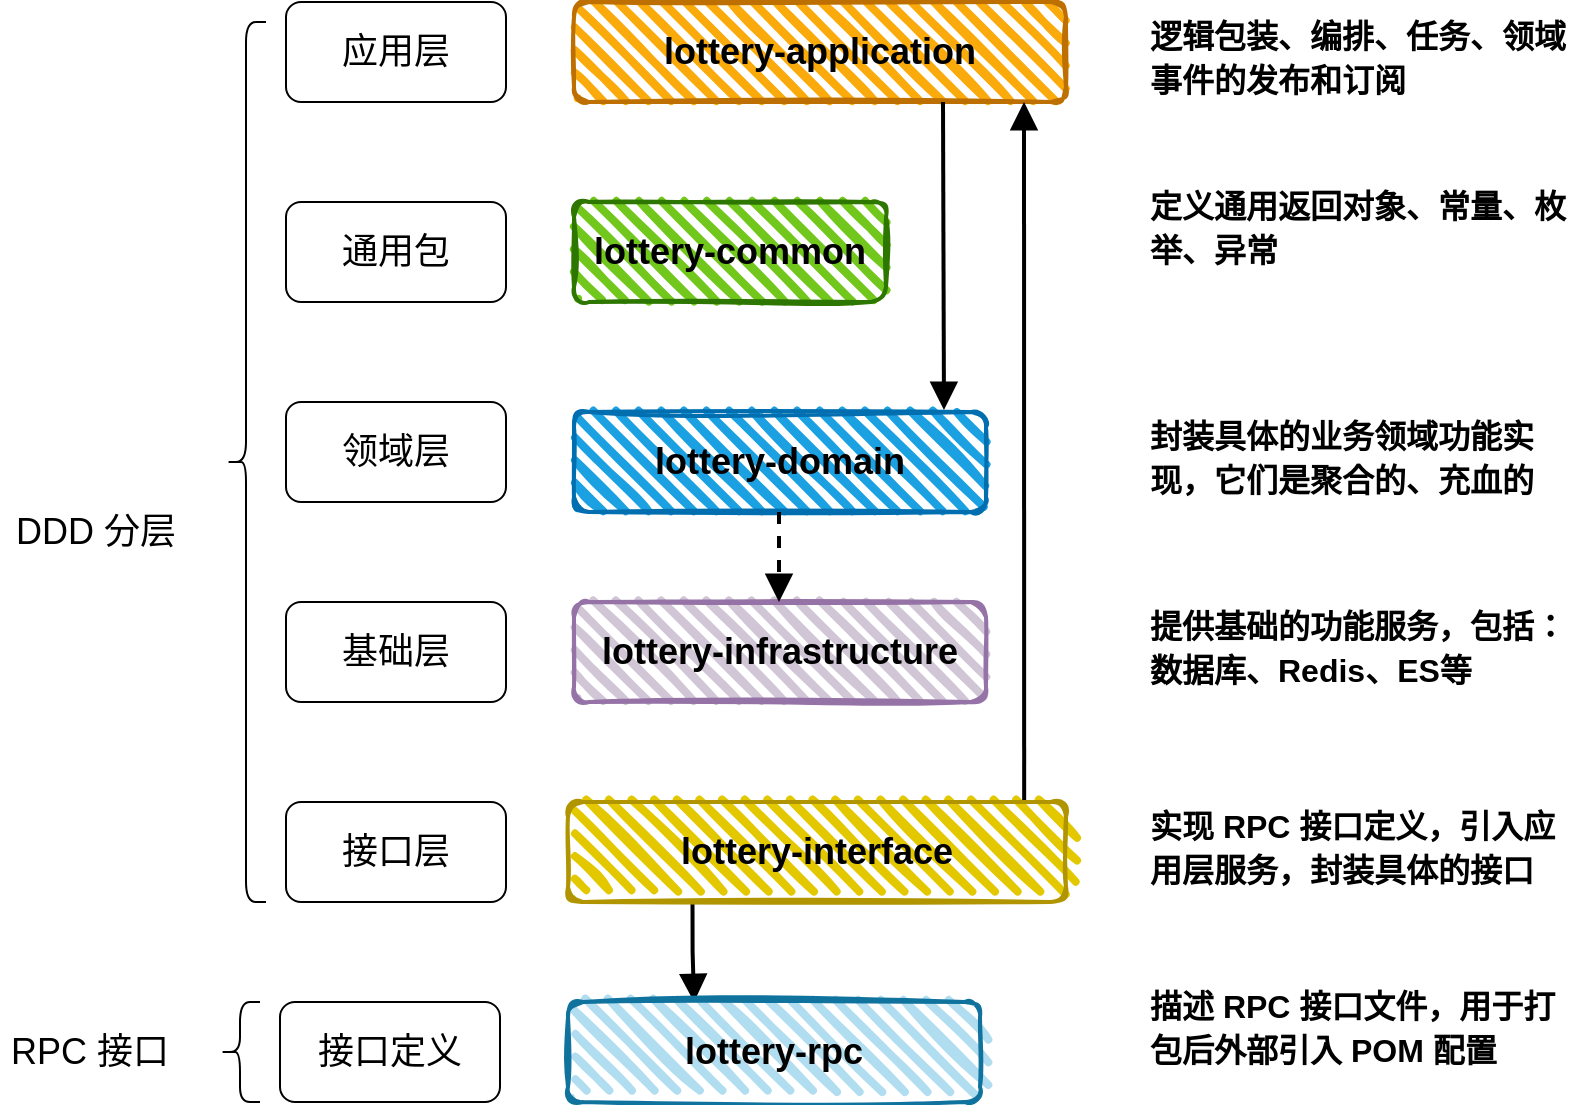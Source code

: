 <mxfile version="17.2.4" type="device"><diagram id="zKc9_6t1FoB8_tDo3gkk" name="第 1 页"><mxGraphModel dx="1422" dy="865" grid="1" gridSize="10" guides="1" tooltips="1" connect="1" arrows="1" fold="1" page="1" pageScale="1" pageWidth="827" pageHeight="1169" math="0" shadow="0"><root><mxCell id="0"/><mxCell id="1" parent="0"/><mxCell id="60EE4mJtpqNThy2ST993-1" value="&lt;font style=&quot;font-size: 18px&quot;&gt;应用层&lt;/font&gt;" style="rounded=1;whiteSpace=wrap;html=1;" vertex="1" parent="1"><mxGeometry x="170" y="120" width="110" height="50" as="geometry"/></mxCell><mxCell id="60EE4mJtpqNThy2ST993-2" value="&lt;span style=&quot;font-size: 18px&quot;&gt;通用包&lt;/span&gt;" style="rounded=1;whiteSpace=wrap;html=1;" vertex="1" parent="1"><mxGeometry x="170" y="220" width="110" height="50" as="geometry"/></mxCell><mxCell id="60EE4mJtpqNThy2ST993-3" value="&lt;font style=&quot;font-size: 18px&quot;&gt;领域层&lt;/font&gt;" style="rounded=1;whiteSpace=wrap;html=1;" vertex="1" parent="1"><mxGeometry x="170" y="320" width="110" height="50" as="geometry"/></mxCell><mxCell id="60EE4mJtpqNThy2ST993-4" value="&lt;font style=&quot;font-size: 18px&quot;&gt;基础层&lt;/font&gt;" style="rounded=1;whiteSpace=wrap;html=1;" vertex="1" parent="1"><mxGeometry x="170" y="420" width="110" height="50" as="geometry"/></mxCell><mxCell id="60EE4mJtpqNThy2ST993-5" value="&lt;font style=&quot;font-size: 18px&quot;&gt;接口层&lt;/font&gt;" style="rounded=1;whiteSpace=wrap;html=1;align=center;" vertex="1" parent="1"><mxGeometry x="170" y="520" width="110" height="50" as="geometry"/></mxCell><mxCell id="60EE4mJtpqNThy2ST993-6" value="&lt;font style=&quot;font-size: 18px&quot;&gt;接口定义&lt;/font&gt;" style="rounded=1;whiteSpace=wrap;html=1;align=center;" vertex="1" parent="1"><mxGeometry x="167" y="620" width="110" height="50" as="geometry"/></mxCell><mxCell id="60EE4mJtpqNThy2ST993-7" value="" style="shape=curlyBracket;whiteSpace=wrap;html=1;rounded=1;fontSize=18;" vertex="1" parent="1"><mxGeometry x="140" y="130" width="20" height="440" as="geometry"/></mxCell><mxCell id="60EE4mJtpqNThy2ST993-8" value="DDD 分层" style="text;html=1;strokeColor=none;fillColor=none;align=center;verticalAlign=middle;whiteSpace=wrap;rounded=0;fontSize=18;" vertex="1" parent="1"><mxGeometry x="30" y="370" width="90" height="30" as="geometry"/></mxCell><mxCell id="60EE4mJtpqNThy2ST993-9" value="" style="shape=curlyBracket;whiteSpace=wrap;html=1;rounded=1;fontSize=18;" vertex="1" parent="1"><mxGeometry x="137" y="620" width="20" height="50" as="geometry"/></mxCell><mxCell id="60EE4mJtpqNThy2ST993-10" value="RPC 接口" style="text;html=1;strokeColor=none;fillColor=none;align=center;verticalAlign=middle;whiteSpace=wrap;rounded=0;fontSize=18;" vertex="1" parent="1"><mxGeometry x="27" y="630" width="90" height="30" as="geometry"/></mxCell><mxCell id="60EE4mJtpqNThy2ST993-11" value="lottery-application" style="rounded=1;whiteSpace=wrap;html=1;strokeWidth=2;fillWeight=4;hachureGap=8;hachureAngle=45;fillColor=#FAAA0A;sketch=1;fontSize=18;strokeColor=#BD7000;fontColor=#000000;shadow=0;perimeterSpacing=0;fillStyle=auto;gradientColor=none;fontStyle=1" vertex="1" parent="1"><mxGeometry x="314" y="120" width="246" height="50" as="geometry"/></mxCell><mxCell id="60EE4mJtpqNThy2ST993-13" value="lottery-common" style="rounded=1;whiteSpace=wrap;html=1;strokeWidth=2;fillWeight=4;hachureGap=8;hachureAngle=45;fillColor=#71C71B;sketch=1;fontSize=18;strokeColor=#2D7600;fontColor=#000000;shadow=0;perimeterSpacing=0;fillStyle=auto;fontStyle=1" vertex="1" parent="1"><mxGeometry x="314" y="220" width="156" height="50" as="geometry"/></mxCell><mxCell id="60EE4mJtpqNThy2ST993-14" value="lottery-domain" style="rounded=1;whiteSpace=wrap;html=1;strokeWidth=2;fillWeight=4;hachureGap=8;hachureAngle=45;fillColor=#1ba1e2;sketch=1;fontSize=18;strokeColor=#006EAF;fontColor=#000000;shadow=0;perimeterSpacing=0;fillStyle=auto;fontStyle=1" vertex="1" parent="1"><mxGeometry x="314" y="325" width="206" height="50" as="geometry"/></mxCell><mxCell id="60EE4mJtpqNThy2ST993-15" value="lottery-infrastructure" style="rounded=1;whiteSpace=wrap;html=1;strokeWidth=2;fillWeight=4;hachureGap=8;hachureAngle=45;fillColor=#D1C6D6;sketch=1;fontSize=18;strokeColor=#9673a6;shadow=0;perimeterSpacing=0;fillStyle=auto;fontStyle=1;" vertex="1" parent="1"><mxGeometry x="314" y="420" width="206" height="50" as="geometry"/></mxCell><mxCell id="60EE4mJtpqNThy2ST993-23" style="edgeStyle=orthogonalEdgeStyle;rounded=0;orthogonalLoop=1;jettySize=auto;html=1;entryX=0.306;entryY=0;entryDx=0;entryDy=0;entryPerimeter=0;fontSize=18;fontColor=#000000;endArrow=block;endFill=1;endSize=9;strokeWidth=2;exitX=0.25;exitY=1;exitDx=0;exitDy=0;" edge="1" parent="1" source="60EE4mJtpqNThy2ST993-16" target="60EE4mJtpqNThy2ST993-17"><mxGeometry relative="1" as="geometry"/></mxCell><mxCell id="60EE4mJtpqNThy2ST993-16" value="lottery-interface" style="rounded=1;whiteSpace=wrap;html=1;strokeWidth=2;fillWeight=4;hachureGap=8;hachureAngle=45;fillColor=#e3c800;sketch=1;fontSize=18;strokeColor=#B09500;shadow=0;perimeterSpacing=0;fillStyle=auto;fontStyle=1;fontColor=#000000;" vertex="1" parent="1"><mxGeometry x="311" y="520" width="249" height="50" as="geometry"/></mxCell><mxCell id="60EE4mJtpqNThy2ST993-17" value="lottery-rpc" style="rounded=1;whiteSpace=wrap;html=1;strokeWidth=2;fillWeight=4;hachureGap=8;hachureAngle=45;fillColor=#b1ddf0;sketch=1;fontSize=18;strokeColor=#10739e;shadow=0;perimeterSpacing=0;fillStyle=auto;fontStyle=1;" vertex="1" parent="1"><mxGeometry x="311" y="620" width="206" height="50" as="geometry"/></mxCell><mxCell id="60EE4mJtpqNThy2ST993-18" value="" style="endArrow=block;html=1;rounded=0;fontSize=18;fontColor=#000000;exitX=0.75;exitY=1;exitDx=0;exitDy=0;entryX=0.898;entryY=-0.02;entryDx=0;entryDy=0;entryPerimeter=0;endFill=1;endSize=9;strokeWidth=2;" edge="1" parent="1" source="60EE4mJtpqNThy2ST993-11" target="60EE4mJtpqNThy2ST993-14"><mxGeometry width="50" height="50" relative="1" as="geometry"><mxPoint x="560" y="270" as="sourcePoint"/><mxPoint x="610" y="220" as="targetPoint"/></mxGeometry></mxCell><mxCell id="60EE4mJtpqNThy2ST993-19" value="" style="endArrow=block;html=1;rounded=0;fontSize=18;fontColor=#000000;exitX=0.916;exitY=-0.02;exitDx=0;exitDy=0;endFill=1;endSize=9;exitPerimeter=0;strokeWidth=2;" edge="1" parent="1" source="60EE4mJtpqNThy2ST993-16"><mxGeometry width="50" height="50" relative="1" as="geometry"><mxPoint x="508.5" y="180" as="sourcePoint"/><mxPoint x="539" y="170" as="targetPoint"/></mxGeometry></mxCell><mxCell id="60EE4mJtpqNThy2ST993-22" value="" style="endArrow=block;html=1;rounded=0;fontSize=18;fontColor=#000000;exitX=0.5;exitY=1;exitDx=0;exitDy=0;endFill=1;endSize=9;strokeWidth=2;entryX=0.5;entryY=0;entryDx=0;entryDy=0;dashed=1;" edge="1" parent="1"><mxGeometry width="50" height="50" relative="1" as="geometry"><mxPoint x="416.5" y="375" as="sourcePoint"/><mxPoint x="416.5" y="420" as="targetPoint"/></mxGeometry></mxCell><mxCell id="60EE4mJtpqNThy2ST993-24" value="&lt;font size=&quot;3&quot;&gt;&lt;b&gt;逻辑包装、编排、任务、领域事件的发布和订阅&lt;/b&gt;&lt;/font&gt;" style="text;html=1;strokeColor=none;fillColor=none;align=left;verticalAlign=middle;whiteSpace=wrap;rounded=0;fontSize=18;" vertex="1" parent="1"><mxGeometry x="600" y="125" width="220" height="45" as="geometry"/></mxCell><mxCell id="60EE4mJtpqNThy2ST993-25" value="&lt;font size=&quot;3&quot;&gt;&lt;b&gt;定义通用返回对象、常量、枚举、异常&lt;/b&gt;&lt;/font&gt;" style="text;html=1;strokeColor=none;fillColor=none;align=left;verticalAlign=middle;whiteSpace=wrap;rounded=0;fontSize=18;" vertex="1" parent="1"><mxGeometry x="600" y="210" width="220" height="45" as="geometry"/></mxCell><mxCell id="60EE4mJtpqNThy2ST993-26" value="&lt;font size=&quot;3&quot;&gt;&lt;b&gt;封装具体的业务领域功能实现，它们是聚合的、充血的&lt;/b&gt;&lt;/font&gt;" style="text;html=1;strokeColor=none;fillColor=none;align=left;verticalAlign=middle;whiteSpace=wrap;rounded=0;fontSize=18;" vertex="1" parent="1"><mxGeometry x="600" y="325" width="220" height="45" as="geometry"/></mxCell><mxCell id="60EE4mJtpqNThy2ST993-27" value="&lt;font size=&quot;3&quot;&gt;&lt;b&gt;提供基础的功能服务，包括：&lt;br&gt;数据库、Redis、ES等&lt;br&gt;&lt;/b&gt;&lt;/font&gt;" style="text;html=1;strokeColor=none;fillColor=none;align=left;verticalAlign=middle;whiteSpace=wrap;rounded=0;fontSize=18;" vertex="1" parent="1"><mxGeometry x="600" y="420" width="220" height="45" as="geometry"/></mxCell><mxCell id="60EE4mJtpqNThy2ST993-28" value="&lt;font size=&quot;3&quot;&gt;&lt;b&gt;实现 RPC 接口定义，引入应用层服务，封装具体的接口&lt;/b&gt;&lt;/font&gt;" style="text;html=1;strokeColor=none;fillColor=none;align=left;verticalAlign=middle;whiteSpace=wrap;rounded=0;fontSize=18;" vertex="1" parent="1"><mxGeometry x="600" y="520" width="220" height="45" as="geometry"/></mxCell><mxCell id="60EE4mJtpqNThy2ST993-29" value="&lt;font size=&quot;3&quot;&gt;&lt;b&gt;描述 RPC 接口文件，用于打包后外部引入 POM 配置&lt;/b&gt;&lt;/font&gt;" style="text;html=1;strokeColor=none;fillColor=none;align=left;verticalAlign=middle;whiteSpace=wrap;rounded=0;fontSize=18;" vertex="1" parent="1"><mxGeometry x="600" y="610" width="220" height="45" as="geometry"/></mxCell></root></mxGraphModel></diagram></mxfile>
